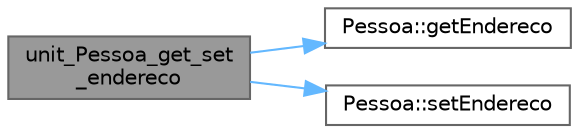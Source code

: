 digraph "unit_Pessoa_get_set_endereco"
{
 // LATEX_PDF_SIZE
  bgcolor="transparent";
  edge [fontname=Helvetica,fontsize=10,labelfontname=Helvetica,labelfontsize=10];
  node [fontname=Helvetica,fontsize=10,shape=box,height=0.2,width=0.4];
  rankdir="LR";
  Node1 [id="Node000001",label="unit_Pessoa_get_set\l_endereco",height=0.2,width=0.4,color="gray40", fillcolor="grey60", style="filled", fontcolor="black",tooltip="Testa a função de set e get do endereço para a classe Pessoa."];
  Node1 -> Node2 [id="edge1_Node000001_Node000002",color="steelblue1",style="solid",tooltip=" "];
  Node2 [id="Node000002",label="Pessoa::getEndereco",height=0.2,width=0.4,color="grey40", fillcolor="white", style="filled",URL="$class_pessoa.html#aa967da81cd69e69f981e43c44b86c7ba",tooltip=" "];
  Node1 -> Node3 [id="edge2_Node000001_Node000003",color="steelblue1",style="solid",tooltip=" "];
  Node3 [id="Node000003",label="Pessoa::setEndereco",height=0.2,width=0.4,color="grey40", fillcolor="white", style="filled",URL="$class_pessoa.html#a6aa0ad8f527cb91723eac25acdb46ec5",tooltip=" "];
}
